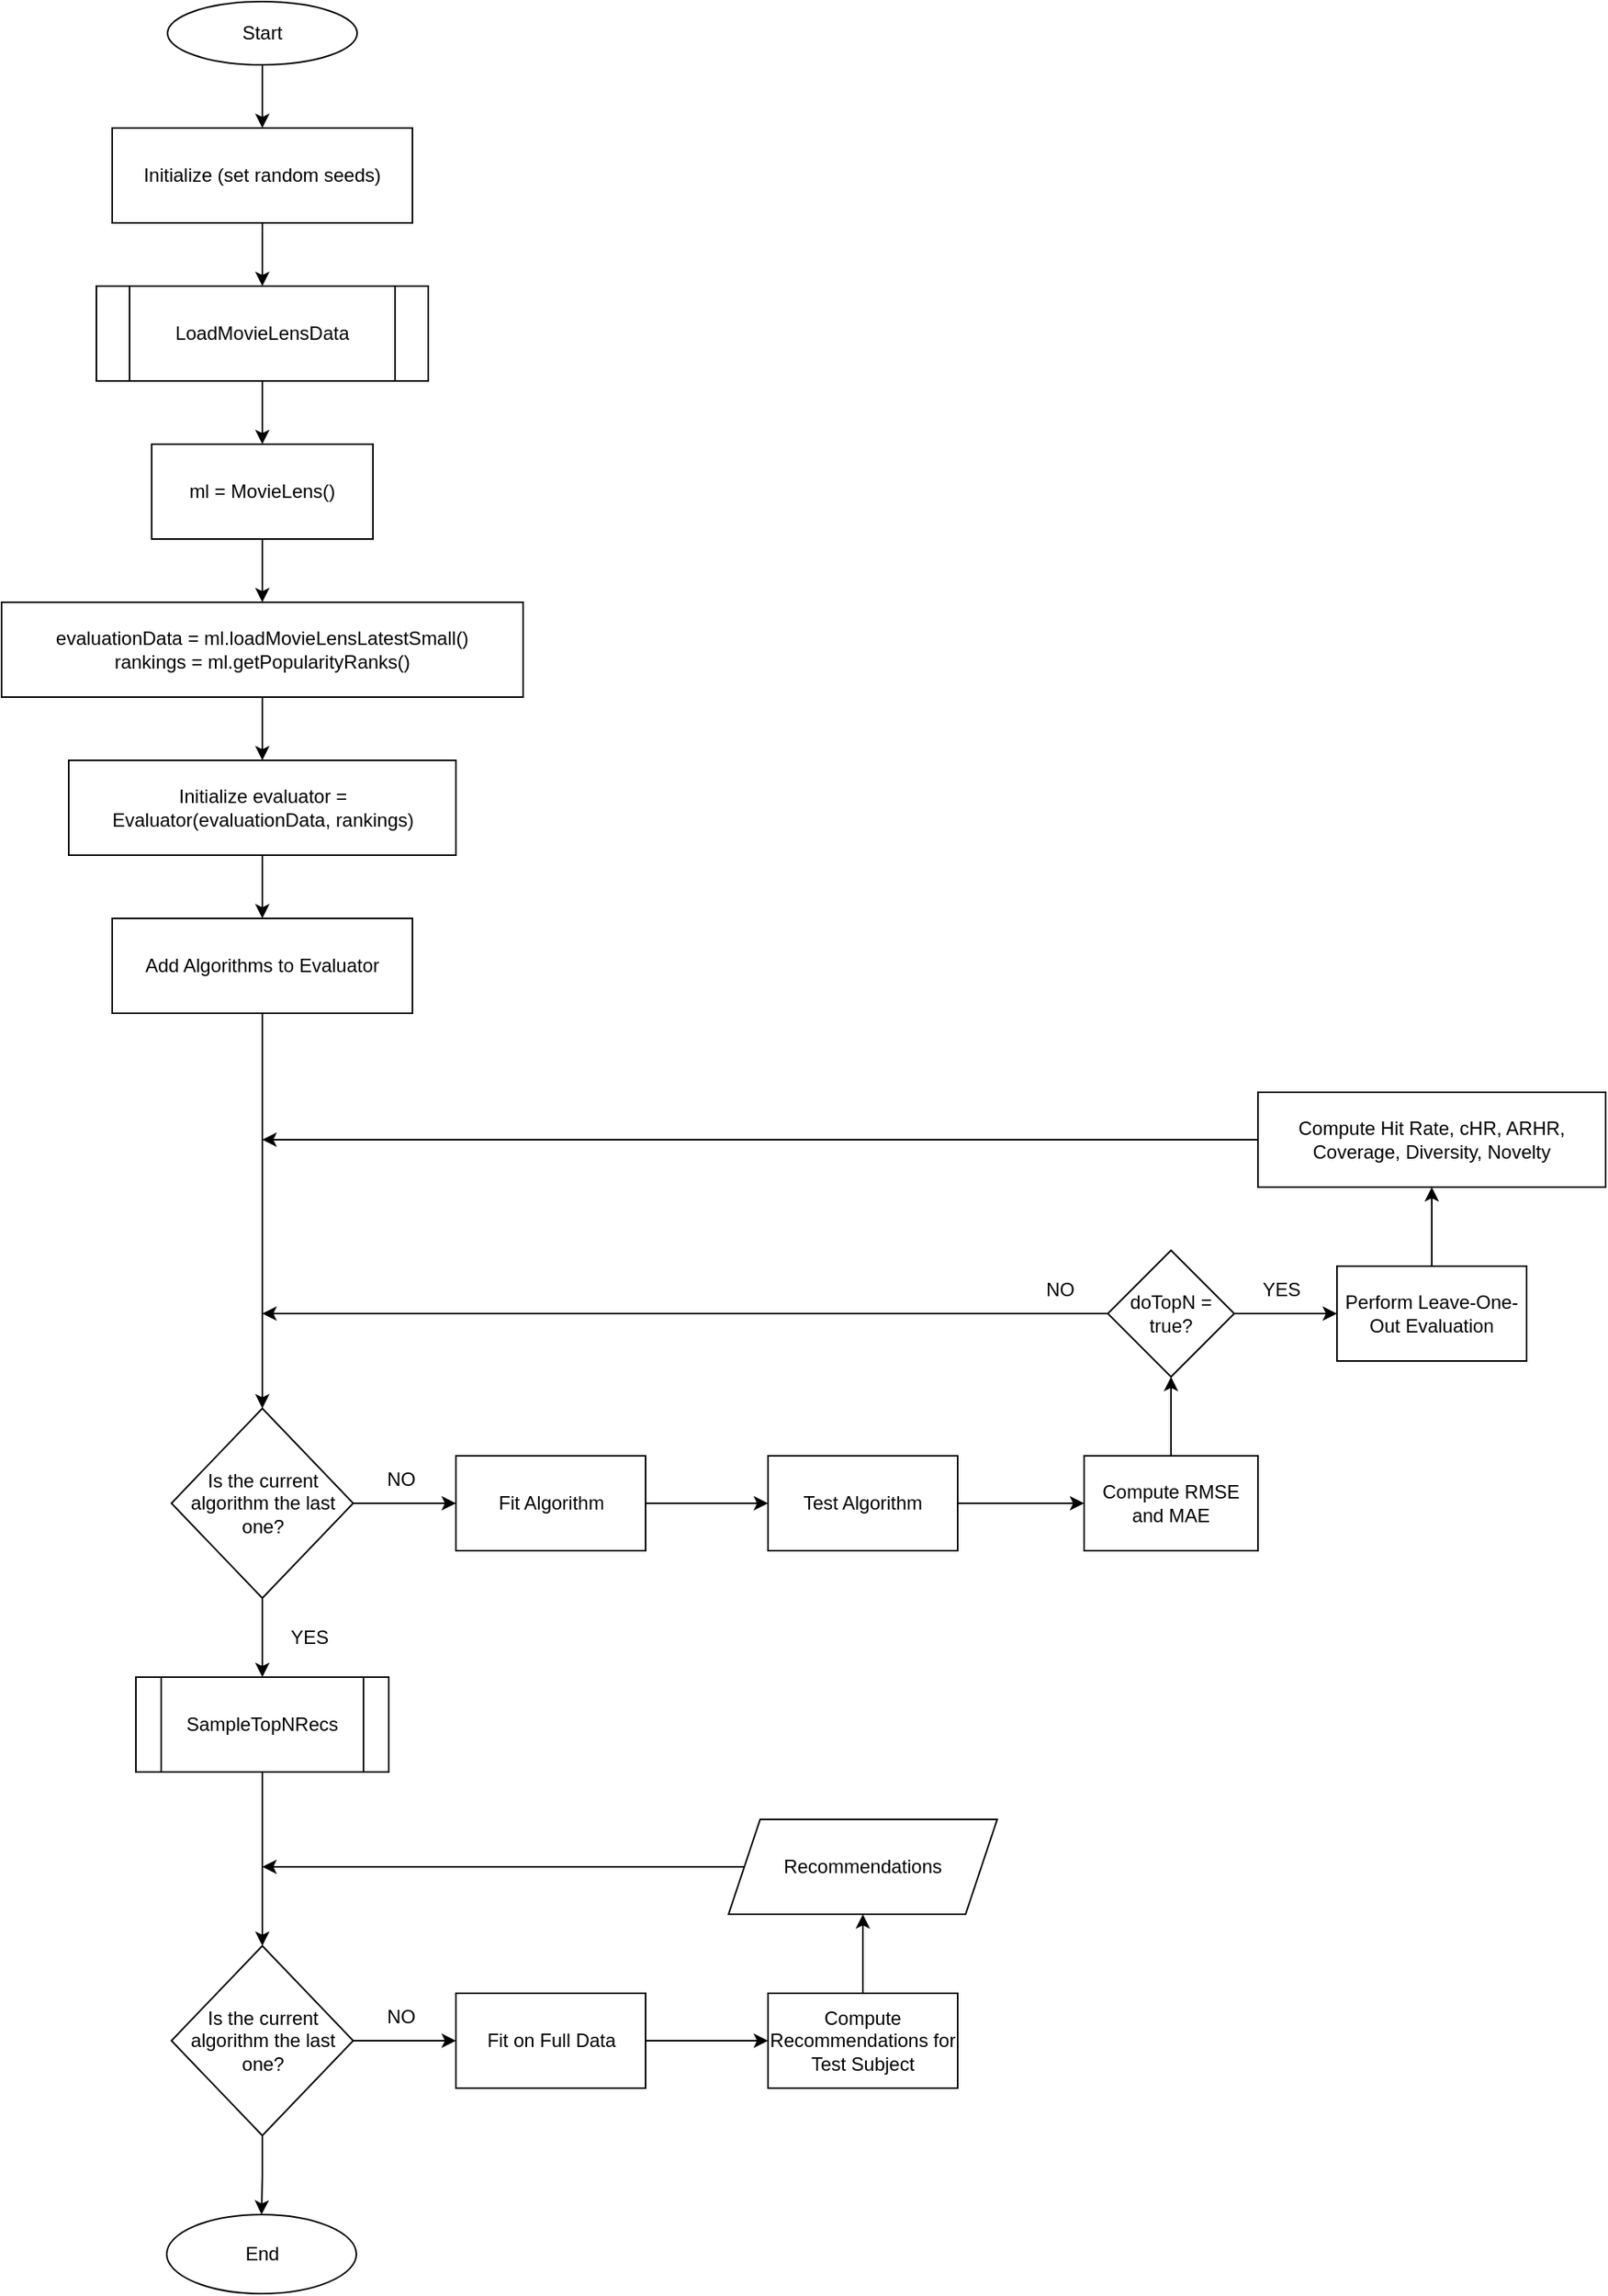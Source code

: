 <mxfile version="24.2.7" type="device">
  <diagram id="C5RBs43oDa-KdzZeNtuy" name="Page-1">
    <mxGraphModel dx="1985" dy="1230" grid="1" gridSize="10" guides="1" tooltips="1" connect="1" arrows="1" fold="1" page="1" pageScale="1" pageWidth="827" pageHeight="1169" math="0" shadow="0">
      <root>
        <mxCell id="WIyWlLk6GJQsqaUBKTNV-0" />
        <mxCell id="WIyWlLk6GJQsqaUBKTNV-1" parent="WIyWlLk6GJQsqaUBKTNV-0" />
        <mxCell id="-0b8JW7brGIJbXixHkyz-7" value="" style="edgeStyle=orthogonalEdgeStyle;rounded=0;orthogonalLoop=1;jettySize=auto;html=1;" edge="1" parent="WIyWlLk6GJQsqaUBKTNV-1" source="-0b8JW7brGIJbXixHkyz-3" target="-0b8JW7brGIJbXixHkyz-6">
          <mxGeometry relative="1" as="geometry" />
        </mxCell>
        <mxCell id="-0b8JW7brGIJbXixHkyz-3" value="Start" style="ellipse;whiteSpace=wrap;html=1;" vertex="1" parent="WIyWlLk6GJQsqaUBKTNV-1">
          <mxGeometry x="340" y="40" width="120" height="40" as="geometry" />
        </mxCell>
        <mxCell id="-0b8JW7brGIJbXixHkyz-4" value="End" style="ellipse;whiteSpace=wrap;html=1;" vertex="1" parent="WIyWlLk6GJQsqaUBKTNV-1">
          <mxGeometry x="339.5" y="1440" width="120" height="50" as="geometry" />
        </mxCell>
        <mxCell id="-0b8JW7brGIJbXixHkyz-9" value="" style="edgeStyle=orthogonalEdgeStyle;rounded=0;orthogonalLoop=1;jettySize=auto;html=1;" edge="1" parent="WIyWlLk6GJQsqaUBKTNV-1" source="-0b8JW7brGIJbXixHkyz-6" target="-0b8JW7brGIJbXixHkyz-8">
          <mxGeometry relative="1" as="geometry" />
        </mxCell>
        <mxCell id="-0b8JW7brGIJbXixHkyz-6" value="Initialize (set random seeds)" style="rounded=0;whiteSpace=wrap;html=1;" vertex="1" parent="WIyWlLk6GJQsqaUBKTNV-1">
          <mxGeometry x="305" y="120" width="190" height="60" as="geometry" />
        </mxCell>
        <mxCell id="-0b8JW7brGIJbXixHkyz-11" value="" style="edgeStyle=orthogonalEdgeStyle;rounded=0;orthogonalLoop=1;jettySize=auto;html=1;" edge="1" parent="WIyWlLk6GJQsqaUBKTNV-1" source="-0b8JW7brGIJbXixHkyz-8" target="-0b8JW7brGIJbXixHkyz-10">
          <mxGeometry relative="1" as="geometry" />
        </mxCell>
        <mxCell id="-0b8JW7brGIJbXixHkyz-8" value="LoadMovieLensData" style="shape=process;whiteSpace=wrap;html=1;backgroundOutline=1;" vertex="1" parent="WIyWlLk6GJQsqaUBKTNV-1">
          <mxGeometry x="295" y="220" width="210" height="60" as="geometry" />
        </mxCell>
        <mxCell id="-0b8JW7brGIJbXixHkyz-14" style="edgeStyle=orthogonalEdgeStyle;rounded=0;orthogonalLoop=1;jettySize=auto;html=1;" edge="1" parent="WIyWlLk6GJQsqaUBKTNV-1" source="-0b8JW7brGIJbXixHkyz-10" target="-0b8JW7brGIJbXixHkyz-12">
          <mxGeometry relative="1" as="geometry" />
        </mxCell>
        <mxCell id="-0b8JW7brGIJbXixHkyz-10" value="ml = MovieLens()" style="rounded=0;whiteSpace=wrap;html=1;" vertex="1" parent="WIyWlLk6GJQsqaUBKTNV-1">
          <mxGeometry x="330" y="320" width="140" height="60" as="geometry" />
        </mxCell>
        <mxCell id="-0b8JW7brGIJbXixHkyz-16" value="" style="edgeStyle=orthogonalEdgeStyle;rounded=0;orthogonalLoop=1;jettySize=auto;html=1;" edge="1" parent="WIyWlLk6GJQsqaUBKTNV-1" source="-0b8JW7brGIJbXixHkyz-12" target="-0b8JW7brGIJbXixHkyz-15">
          <mxGeometry relative="1" as="geometry" />
        </mxCell>
        <mxCell id="-0b8JW7brGIJbXixHkyz-12" value="evaluationData = ml.loadMovieLensLatestSmall()&lt;div&gt;rankings = ml.getPopularityRanks()&lt;br&gt;&lt;/div&gt;" style="rounded=0;whiteSpace=wrap;html=1;" vertex="1" parent="WIyWlLk6GJQsqaUBKTNV-1">
          <mxGeometry x="235" y="420" width="330" height="60" as="geometry" />
        </mxCell>
        <mxCell id="-0b8JW7brGIJbXixHkyz-18" value="" style="edgeStyle=orthogonalEdgeStyle;rounded=0;orthogonalLoop=1;jettySize=auto;html=1;" edge="1" parent="WIyWlLk6GJQsqaUBKTNV-1" source="-0b8JW7brGIJbXixHkyz-15" target="-0b8JW7brGIJbXixHkyz-17">
          <mxGeometry relative="1" as="geometry" />
        </mxCell>
        <mxCell id="-0b8JW7brGIJbXixHkyz-15" value="Initialize evaluator = Evaluator(evaluationData, rankings)" style="rounded=0;whiteSpace=wrap;html=1;" vertex="1" parent="WIyWlLk6GJQsqaUBKTNV-1">
          <mxGeometry x="277.5" y="520" width="245" height="60" as="geometry" />
        </mxCell>
        <mxCell id="-0b8JW7brGIJbXixHkyz-21" value="" style="edgeStyle=orthogonalEdgeStyle;rounded=0;orthogonalLoop=1;jettySize=auto;html=1;" edge="1" parent="WIyWlLk6GJQsqaUBKTNV-1" source="-0b8JW7brGIJbXixHkyz-17" target="-0b8JW7brGIJbXixHkyz-19">
          <mxGeometry relative="1" as="geometry" />
        </mxCell>
        <mxCell id="-0b8JW7brGIJbXixHkyz-17" value="Add Algorithms to Evaluator" style="rounded=0;whiteSpace=wrap;html=1;" vertex="1" parent="WIyWlLk6GJQsqaUBKTNV-1">
          <mxGeometry x="305" y="620" width="190" height="60" as="geometry" />
        </mxCell>
        <mxCell id="-0b8JW7brGIJbXixHkyz-23" value="" style="edgeStyle=orthogonalEdgeStyle;rounded=0;orthogonalLoop=1;jettySize=auto;html=1;" edge="1" parent="WIyWlLk6GJQsqaUBKTNV-1" source="-0b8JW7brGIJbXixHkyz-19" target="-0b8JW7brGIJbXixHkyz-22">
          <mxGeometry relative="1" as="geometry" />
        </mxCell>
        <mxCell id="-0b8JW7brGIJbXixHkyz-40" value="" style="edgeStyle=orthogonalEdgeStyle;rounded=0;orthogonalLoop=1;jettySize=auto;html=1;" edge="1" parent="WIyWlLk6GJQsqaUBKTNV-1" source="-0b8JW7brGIJbXixHkyz-19" target="-0b8JW7brGIJbXixHkyz-39">
          <mxGeometry relative="1" as="geometry" />
        </mxCell>
        <mxCell id="-0b8JW7brGIJbXixHkyz-19" value="Is the current algorithm the last one?" style="rhombus;whiteSpace=wrap;html=1;" vertex="1" parent="WIyWlLk6GJQsqaUBKTNV-1">
          <mxGeometry x="342.5" y="930" width="115" height="120" as="geometry" />
        </mxCell>
        <mxCell id="-0b8JW7brGIJbXixHkyz-29" style="edgeStyle=orthogonalEdgeStyle;rounded=0;orthogonalLoop=1;jettySize=auto;html=1;entryX=0;entryY=0.5;entryDx=0;entryDy=0;" edge="1" parent="WIyWlLk6GJQsqaUBKTNV-1" source="-0b8JW7brGIJbXixHkyz-22" target="-0b8JW7brGIJbXixHkyz-24">
          <mxGeometry relative="1" as="geometry" />
        </mxCell>
        <mxCell id="-0b8JW7brGIJbXixHkyz-22" value="Fit Algorithm" style="rounded=0;whiteSpace=wrap;html=1;" vertex="1" parent="WIyWlLk6GJQsqaUBKTNV-1">
          <mxGeometry x="522.5" y="960" width="120" height="60" as="geometry" />
        </mxCell>
        <mxCell id="-0b8JW7brGIJbXixHkyz-30" style="edgeStyle=orthogonalEdgeStyle;rounded=0;orthogonalLoop=1;jettySize=auto;html=1;" edge="1" parent="WIyWlLk6GJQsqaUBKTNV-1" source="-0b8JW7brGIJbXixHkyz-24" target="-0b8JW7brGIJbXixHkyz-25">
          <mxGeometry relative="1" as="geometry" />
        </mxCell>
        <mxCell id="-0b8JW7brGIJbXixHkyz-24" value="Test Algorithm" style="rounded=0;whiteSpace=wrap;html=1;" vertex="1" parent="WIyWlLk6GJQsqaUBKTNV-1">
          <mxGeometry x="720" y="960" width="120" height="60" as="geometry" />
        </mxCell>
        <mxCell id="-0b8JW7brGIJbXixHkyz-31" style="edgeStyle=orthogonalEdgeStyle;rounded=0;orthogonalLoop=1;jettySize=auto;html=1;entryX=0.5;entryY=1;entryDx=0;entryDy=0;" edge="1" parent="WIyWlLk6GJQsqaUBKTNV-1" source="-0b8JW7brGIJbXixHkyz-25" target="-0b8JW7brGIJbXixHkyz-26">
          <mxGeometry relative="1" as="geometry" />
        </mxCell>
        <mxCell id="-0b8JW7brGIJbXixHkyz-25" value="Compute RMSE and MAE" style="rounded=0;whiteSpace=wrap;html=1;" vertex="1" parent="WIyWlLk6GJQsqaUBKTNV-1">
          <mxGeometry x="920" y="960" width="110" height="60" as="geometry" />
        </mxCell>
        <mxCell id="-0b8JW7brGIJbXixHkyz-34" value="" style="edgeStyle=orthogonalEdgeStyle;rounded=0;orthogonalLoop=1;jettySize=auto;html=1;" edge="1" parent="WIyWlLk6GJQsqaUBKTNV-1" source="-0b8JW7brGIJbXixHkyz-26" target="-0b8JW7brGIJbXixHkyz-27">
          <mxGeometry relative="1" as="geometry" />
        </mxCell>
        <mxCell id="-0b8JW7brGIJbXixHkyz-26" value="doTopN = true?" style="rhombus;whiteSpace=wrap;html=1;" vertex="1" parent="WIyWlLk6GJQsqaUBKTNV-1">
          <mxGeometry x="935" y="830" width="80" height="80" as="geometry" />
        </mxCell>
        <mxCell id="-0b8JW7brGIJbXixHkyz-33" style="edgeStyle=orthogonalEdgeStyle;rounded=0;orthogonalLoop=1;jettySize=auto;html=1;entryX=0.5;entryY=1;entryDx=0;entryDy=0;" edge="1" parent="WIyWlLk6GJQsqaUBKTNV-1" source="-0b8JW7brGIJbXixHkyz-27" target="-0b8JW7brGIJbXixHkyz-28">
          <mxGeometry relative="1" as="geometry" />
        </mxCell>
        <mxCell id="-0b8JW7brGIJbXixHkyz-27" value="Perform Leave-One-Out Evaluation" style="rounded=0;whiteSpace=wrap;html=1;" vertex="1" parent="WIyWlLk6GJQsqaUBKTNV-1">
          <mxGeometry x="1080" y="840" width="120" height="60" as="geometry" />
        </mxCell>
        <mxCell id="-0b8JW7brGIJbXixHkyz-28" value="Compute Hit Rate, cHR, ARHR, Coverage, Diversity, Novelty" style="rounded=0;whiteSpace=wrap;html=1;" vertex="1" parent="WIyWlLk6GJQsqaUBKTNV-1">
          <mxGeometry x="1030" y="730" width="220" height="60" as="geometry" />
        </mxCell>
        <mxCell id="-0b8JW7brGIJbXixHkyz-32" value="" style="endArrow=classic;html=1;rounded=0;exitX=0;exitY=0.5;exitDx=0;exitDy=0;" edge="1" parent="WIyWlLk6GJQsqaUBKTNV-1" source="-0b8JW7brGIJbXixHkyz-26">
          <mxGeometry width="50" height="50" relative="1" as="geometry">
            <mxPoint x="670" y="890" as="sourcePoint" />
            <mxPoint x="400" y="870" as="targetPoint" />
          </mxGeometry>
        </mxCell>
        <mxCell id="-0b8JW7brGIJbXixHkyz-35" value="" style="endArrow=classic;html=1;rounded=0;exitX=0;exitY=0.5;exitDx=0;exitDy=0;" edge="1" parent="WIyWlLk6GJQsqaUBKTNV-1" source="-0b8JW7brGIJbXixHkyz-28">
          <mxGeometry width="50" height="50" relative="1" as="geometry">
            <mxPoint x="760" y="820" as="sourcePoint" />
            <mxPoint x="400" y="760" as="targetPoint" />
          </mxGeometry>
        </mxCell>
        <mxCell id="-0b8JW7brGIJbXixHkyz-36" value="NO" style="text;html=1;align=center;verticalAlign=middle;whiteSpace=wrap;rounded=0;" vertex="1" parent="WIyWlLk6GJQsqaUBKTNV-1">
          <mxGeometry x="457.5" y="960" width="60" height="30" as="geometry" />
        </mxCell>
        <mxCell id="-0b8JW7brGIJbXixHkyz-37" value="NO" style="text;html=1;align=center;verticalAlign=middle;whiteSpace=wrap;rounded=0;" vertex="1" parent="WIyWlLk6GJQsqaUBKTNV-1">
          <mxGeometry x="875" y="840" width="60" height="30" as="geometry" />
        </mxCell>
        <mxCell id="-0b8JW7brGIJbXixHkyz-38" value="YES" style="text;html=1;align=center;verticalAlign=middle;whiteSpace=wrap;rounded=0;" vertex="1" parent="WIyWlLk6GJQsqaUBKTNV-1">
          <mxGeometry x="1015" y="840" width="60" height="30" as="geometry" />
        </mxCell>
        <mxCell id="-0b8JW7brGIJbXixHkyz-43" style="edgeStyle=orthogonalEdgeStyle;rounded=0;orthogonalLoop=1;jettySize=auto;html=1;" edge="1" parent="WIyWlLk6GJQsqaUBKTNV-1" source="-0b8JW7brGIJbXixHkyz-39" target="-0b8JW7brGIJbXixHkyz-42">
          <mxGeometry relative="1" as="geometry" />
        </mxCell>
        <mxCell id="-0b8JW7brGIJbXixHkyz-39" value="SampleTopNRecs" style="shape=process;whiteSpace=wrap;html=1;backgroundOutline=1;" vertex="1" parent="WIyWlLk6GJQsqaUBKTNV-1">
          <mxGeometry x="320" y="1100" width="160" height="60" as="geometry" />
        </mxCell>
        <mxCell id="-0b8JW7brGIJbXixHkyz-41" value="YES" style="text;html=1;align=center;verticalAlign=middle;whiteSpace=wrap;rounded=0;" vertex="1" parent="WIyWlLk6GJQsqaUBKTNV-1">
          <mxGeometry x="400" y="1060" width="60" height="30" as="geometry" />
        </mxCell>
        <mxCell id="-0b8JW7brGIJbXixHkyz-47" style="edgeStyle=orthogonalEdgeStyle;rounded=0;orthogonalLoop=1;jettySize=auto;html=1;" edge="1" parent="WIyWlLk6GJQsqaUBKTNV-1" source="-0b8JW7brGIJbXixHkyz-42" target="-0b8JW7brGIJbXixHkyz-44">
          <mxGeometry relative="1" as="geometry" />
        </mxCell>
        <mxCell id="-0b8JW7brGIJbXixHkyz-52" style="edgeStyle=orthogonalEdgeStyle;rounded=0;orthogonalLoop=1;jettySize=auto;html=1;" edge="1" parent="WIyWlLk6GJQsqaUBKTNV-1" source="-0b8JW7brGIJbXixHkyz-42" target="-0b8JW7brGIJbXixHkyz-4">
          <mxGeometry relative="1" as="geometry" />
        </mxCell>
        <mxCell id="-0b8JW7brGIJbXixHkyz-42" value="Is the current algorithm the last one?" style="rhombus;whiteSpace=wrap;html=1;" vertex="1" parent="WIyWlLk6GJQsqaUBKTNV-1">
          <mxGeometry x="342.5" y="1270" width="115" height="120" as="geometry" />
        </mxCell>
        <mxCell id="-0b8JW7brGIJbXixHkyz-48" style="edgeStyle=orthogonalEdgeStyle;rounded=0;orthogonalLoop=1;jettySize=auto;html=1;" edge="1" parent="WIyWlLk6GJQsqaUBKTNV-1" source="-0b8JW7brGIJbXixHkyz-44" target="-0b8JW7brGIJbXixHkyz-45">
          <mxGeometry relative="1" as="geometry" />
        </mxCell>
        <mxCell id="-0b8JW7brGIJbXixHkyz-44" value="Fit on Full Data" style="rounded=0;whiteSpace=wrap;html=1;" vertex="1" parent="WIyWlLk6GJQsqaUBKTNV-1">
          <mxGeometry x="522.5" y="1300" width="120" height="60" as="geometry" />
        </mxCell>
        <mxCell id="-0b8JW7brGIJbXixHkyz-49" style="edgeStyle=orthogonalEdgeStyle;rounded=0;orthogonalLoop=1;jettySize=auto;html=1;" edge="1" parent="WIyWlLk6GJQsqaUBKTNV-1" source="-0b8JW7brGIJbXixHkyz-45" target="-0b8JW7brGIJbXixHkyz-46">
          <mxGeometry relative="1" as="geometry" />
        </mxCell>
        <mxCell id="-0b8JW7brGIJbXixHkyz-45" value="Compute Recommendations for Test Subject" style="rounded=0;whiteSpace=wrap;html=1;" vertex="1" parent="WIyWlLk6GJQsqaUBKTNV-1">
          <mxGeometry x="720" y="1300" width="120" height="60" as="geometry" />
        </mxCell>
        <mxCell id="-0b8JW7brGIJbXixHkyz-46" value="Recommendations" style="shape=parallelogram;perimeter=parallelogramPerimeter;whiteSpace=wrap;html=1;fixedSize=1;" vertex="1" parent="WIyWlLk6GJQsqaUBKTNV-1">
          <mxGeometry x="695" y="1190" width="170" height="60" as="geometry" />
        </mxCell>
        <mxCell id="-0b8JW7brGIJbXixHkyz-50" value="" style="endArrow=classic;html=1;rounded=0;exitX=0;exitY=0.5;exitDx=0;exitDy=0;" edge="1" parent="WIyWlLk6GJQsqaUBKTNV-1" source="-0b8JW7brGIJbXixHkyz-46">
          <mxGeometry width="50" height="50" relative="1" as="geometry">
            <mxPoint x="590" y="1210" as="sourcePoint" />
            <mxPoint x="400" y="1220" as="targetPoint" />
          </mxGeometry>
        </mxCell>
        <mxCell id="-0b8JW7brGIJbXixHkyz-51" value="NO" style="text;html=1;align=center;verticalAlign=middle;whiteSpace=wrap;rounded=0;" vertex="1" parent="WIyWlLk6GJQsqaUBKTNV-1">
          <mxGeometry x="457.5" y="1300" width="60" height="30" as="geometry" />
        </mxCell>
      </root>
    </mxGraphModel>
  </diagram>
</mxfile>
